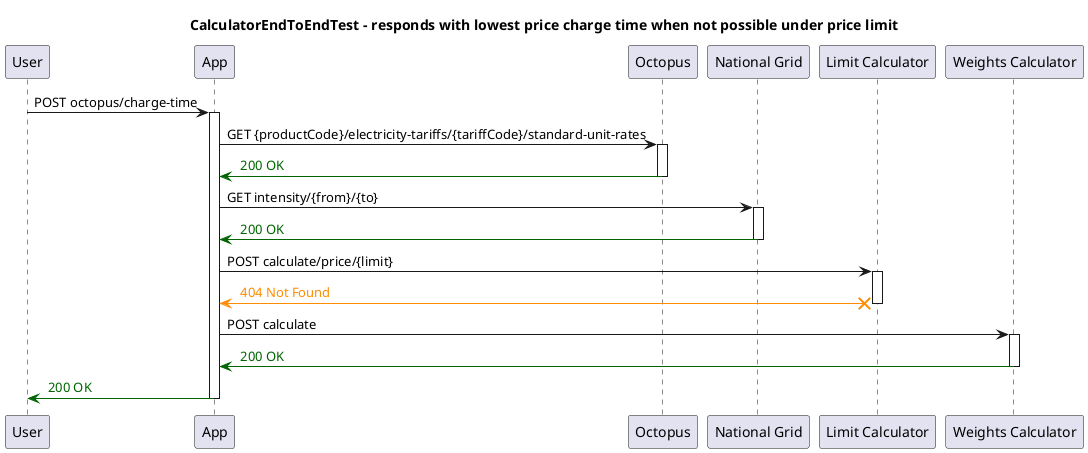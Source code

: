 @startuml
title CalculatorEndToEndTest - responds with lowest price charge time when not possible under price limit
participant "User"
participant "App"
participant "Octopus"
participant "National Grid"
participant "Limit Calculator"
participant "Weights Calculator"
"User" -> "App": POST octopus/charge-time
activate "App"
"App" -> "Octopus": GET {productCode}/electricity-tariffs/{tariffCode}/standard-unit-rates
activate "Octopus"

"Octopus" -[#DarkGreen]> "App": <color:DarkGreen> 200 OK
deactivate "Octopus"
"App" -> "National Grid": GET intensity/{from}/{to}
activate "National Grid"

"National Grid" -[#DarkGreen]> "App": <color:DarkGreen> 200 OK
deactivate "National Grid"
"App" -> "Limit Calculator": POST calculate/price/{limit}
activate "Limit Calculator"

"Limit Calculator" X-[#DarkOrange]> "App": <color:DarkOrange> 404 Not Found
deactivate "Limit Calculator"
"App" -> "Weights Calculator": POST calculate
activate "Weights Calculator"

"Weights Calculator" -[#DarkGreen]> "App": <color:DarkGreen> 200 OK
deactivate "Weights Calculator"
"App" -[#DarkGreen]> "User": <color:DarkGreen> 200 OK
deactivate "App"
@enduml